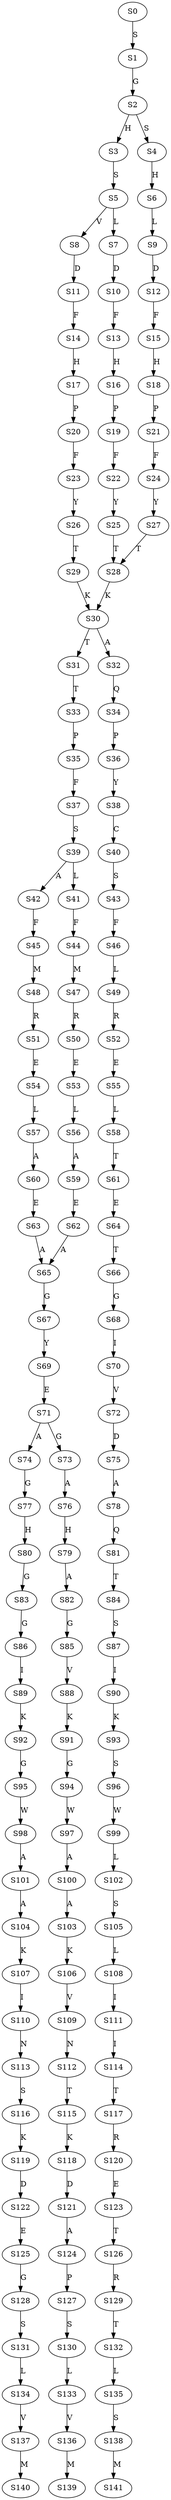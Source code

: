 strict digraph  {
	S0 -> S1 [ label = S ];
	S1 -> S2 [ label = G ];
	S2 -> S3 [ label = H ];
	S2 -> S4 [ label = S ];
	S3 -> S5 [ label = S ];
	S4 -> S6 [ label = H ];
	S5 -> S7 [ label = L ];
	S5 -> S8 [ label = V ];
	S6 -> S9 [ label = L ];
	S7 -> S10 [ label = D ];
	S8 -> S11 [ label = D ];
	S9 -> S12 [ label = D ];
	S10 -> S13 [ label = F ];
	S11 -> S14 [ label = F ];
	S12 -> S15 [ label = F ];
	S13 -> S16 [ label = H ];
	S14 -> S17 [ label = H ];
	S15 -> S18 [ label = H ];
	S16 -> S19 [ label = P ];
	S17 -> S20 [ label = P ];
	S18 -> S21 [ label = P ];
	S19 -> S22 [ label = F ];
	S20 -> S23 [ label = F ];
	S21 -> S24 [ label = F ];
	S22 -> S25 [ label = Y ];
	S23 -> S26 [ label = Y ];
	S24 -> S27 [ label = Y ];
	S25 -> S28 [ label = T ];
	S26 -> S29 [ label = T ];
	S27 -> S28 [ label = T ];
	S28 -> S30 [ label = K ];
	S29 -> S30 [ label = K ];
	S30 -> S31 [ label = T ];
	S30 -> S32 [ label = A ];
	S31 -> S33 [ label = T ];
	S32 -> S34 [ label = Q ];
	S33 -> S35 [ label = P ];
	S34 -> S36 [ label = P ];
	S35 -> S37 [ label = F ];
	S36 -> S38 [ label = Y ];
	S37 -> S39 [ label = S ];
	S38 -> S40 [ label = C ];
	S39 -> S41 [ label = L ];
	S39 -> S42 [ label = A ];
	S40 -> S43 [ label = S ];
	S41 -> S44 [ label = F ];
	S42 -> S45 [ label = F ];
	S43 -> S46 [ label = F ];
	S44 -> S47 [ label = M ];
	S45 -> S48 [ label = M ];
	S46 -> S49 [ label = L ];
	S47 -> S50 [ label = R ];
	S48 -> S51 [ label = R ];
	S49 -> S52 [ label = R ];
	S50 -> S53 [ label = E ];
	S51 -> S54 [ label = E ];
	S52 -> S55 [ label = E ];
	S53 -> S56 [ label = L ];
	S54 -> S57 [ label = L ];
	S55 -> S58 [ label = L ];
	S56 -> S59 [ label = A ];
	S57 -> S60 [ label = A ];
	S58 -> S61 [ label = T ];
	S59 -> S62 [ label = E ];
	S60 -> S63 [ label = E ];
	S61 -> S64 [ label = E ];
	S62 -> S65 [ label = A ];
	S63 -> S65 [ label = A ];
	S64 -> S66 [ label = T ];
	S65 -> S67 [ label = G ];
	S66 -> S68 [ label = G ];
	S67 -> S69 [ label = Y ];
	S68 -> S70 [ label = I ];
	S69 -> S71 [ label = E ];
	S70 -> S72 [ label = V ];
	S71 -> S73 [ label = G ];
	S71 -> S74 [ label = A ];
	S72 -> S75 [ label = D ];
	S73 -> S76 [ label = A ];
	S74 -> S77 [ label = G ];
	S75 -> S78 [ label = A ];
	S76 -> S79 [ label = H ];
	S77 -> S80 [ label = H ];
	S78 -> S81 [ label = Q ];
	S79 -> S82 [ label = A ];
	S80 -> S83 [ label = G ];
	S81 -> S84 [ label = T ];
	S82 -> S85 [ label = G ];
	S83 -> S86 [ label = G ];
	S84 -> S87 [ label = S ];
	S85 -> S88 [ label = V ];
	S86 -> S89 [ label = I ];
	S87 -> S90 [ label = I ];
	S88 -> S91 [ label = K ];
	S89 -> S92 [ label = K ];
	S90 -> S93 [ label = K ];
	S91 -> S94 [ label = G ];
	S92 -> S95 [ label = G ];
	S93 -> S96 [ label = S ];
	S94 -> S97 [ label = W ];
	S95 -> S98 [ label = W ];
	S96 -> S99 [ label = W ];
	S97 -> S100 [ label = A ];
	S98 -> S101 [ label = A ];
	S99 -> S102 [ label = L ];
	S100 -> S103 [ label = A ];
	S101 -> S104 [ label = A ];
	S102 -> S105 [ label = S ];
	S103 -> S106 [ label = K ];
	S104 -> S107 [ label = K ];
	S105 -> S108 [ label = L ];
	S106 -> S109 [ label = V ];
	S107 -> S110 [ label = I ];
	S108 -> S111 [ label = I ];
	S109 -> S112 [ label = N ];
	S110 -> S113 [ label = N ];
	S111 -> S114 [ label = I ];
	S112 -> S115 [ label = T ];
	S113 -> S116 [ label = S ];
	S114 -> S117 [ label = T ];
	S115 -> S118 [ label = K ];
	S116 -> S119 [ label = K ];
	S117 -> S120 [ label = R ];
	S118 -> S121 [ label = D ];
	S119 -> S122 [ label = D ];
	S120 -> S123 [ label = E ];
	S121 -> S124 [ label = A ];
	S122 -> S125 [ label = E ];
	S123 -> S126 [ label = T ];
	S124 -> S127 [ label = P ];
	S125 -> S128 [ label = G ];
	S126 -> S129 [ label = R ];
	S127 -> S130 [ label = S ];
	S128 -> S131 [ label = S ];
	S129 -> S132 [ label = T ];
	S130 -> S133 [ label = L ];
	S131 -> S134 [ label = L ];
	S132 -> S135 [ label = L ];
	S133 -> S136 [ label = V ];
	S134 -> S137 [ label = V ];
	S135 -> S138 [ label = S ];
	S136 -> S139 [ label = M ];
	S137 -> S140 [ label = M ];
	S138 -> S141 [ label = M ];
}
